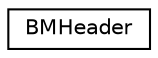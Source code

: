 digraph G
{
  edge [fontname="Helvetica",fontsize="10",labelfontname="Helvetica",labelfontsize="10"];
  node [fontname="Helvetica",fontsize="10",shape=record];
  rankdir=LR;
  Node1 [label="BMHeader",height=0.2,width=0.4,color="black", fillcolor="white", style="filled",URL="$d5/d3a/structBMHeader.html"];
}
